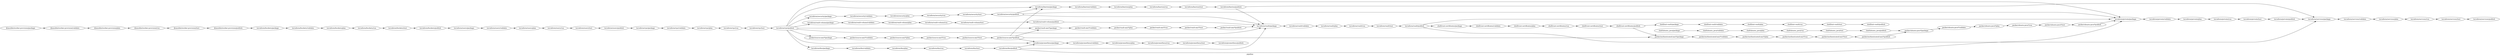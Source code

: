 digraph "G" {
label="pipeline";
rankdir=LR;
"packer/source-ami*/validate";
"packer/vault-ami*/validate";
"shell/init-vault/run";
"terraform/dns/plan";
"terraform/security/test";
"packer/source-ami*/package";
"packer/authenticated-ami*/plan";
"shell/root-certificates/publish";
"terraform/vpc/test";
"terraform/private/test";
"terraform/buckets/package";
"terraform/vault-volume/run";
"packer/vault-ami*/package";
"terraform/buckets/plan";
"packer/ubuntu-java*/package";
"packer/authenticated-ami*/run";
"terraform/security/run";
"terraform/prometheus/run";
"terraform/vpc/package";
"terraform/private/validate";
"terraform/vault/validate";
"terraform/vault-volume/package";
"packer/authenticated-ami*/validate";
"chef/ubuntu_java/publish";
"shell/init-vault/publish";
"packer/vault-ami*/run";
"terraform/bastion/publish";
"packer/source-ami*/test";
"shell/root-certificates/package";
"terraform/private/plan";
"packer/authenticated-ami*/package";
"terraform/buckets/validate";
"packer/authenticated-ami*/publish";
"terraform/users/test";
"terraform/services/test";
"packer/ubuntu-java*/test";
"terraform/users/plan";
"terraform/prometheus/plan";
"shell/root-certificates/validate";
"terraform/services/package";
"terraform/security/publish";
"terraform/vault/publish";
"terraform/vpc/publish";
"terraform/users/publish";
"shell/init-vault/plan";
"terraform/vpc/validate";
"terraform/bastion/validate";
"packer/ubuntu-java*/publish";
"terraform/dns/package";
"packer/vault-ami*/test";
"chef/ubuntu_java/plan";
"@ansible/worker-provision/publish";
"terraform/private/publish";
"@ansible/worker-provision/validate";
"terraform/vault/test";
"terraform/prometheus/package";
"@ansible/worker-provision/package";
"terraform/services/validate";
"terraform/vault-volume/validate";
"terraform/vault-volume/plan";
"terraform/private/run";
"terraform/vpc/plan";
"terraform/users/run";
"@ansible/worker-provision/test";
"chef/ubuntu_java/run";
"terraform/services/plan";
"terraform/users/package";
"terraform/dns/publish";
"chef/ubuntu_java/package";
"terraform/bastion/test";
"shell/init-vault/validate";
"@ansible/worker-provision/plan";
"packer/vault-ami*/plan";
"terraform/prometheus/publish";
"terraform/vpc/run";
"terraform/services/run";
"packer/source-ami*/run";
"terraform/vault-volume/test";
"shell/root-certificates/plan";
"shell/init-vault/package";
"@ansible/worker-provision/run";
"packer/authenticated-ami*/test";
"terraform/prometheus/test";
"terraform/vault-volume/publish";
"shell/init-vault/test";
"shell/root-certificates/test";
"packer/source-ami*/plan";
"terraform/private/package";
"packer/vault-ami*/publish";
"terraform/dns/test";
"terraform/buckets/publish";
"terraform/buckets/run";
"terraform/bastion/package";
"terraform/users/validate";
"terraform/security/validate";
"packer/ubuntu-java*/validate";
"shell/root-certificates/run";
"terraform/bastion/plan";
"terraform/vault/run";
"terraform/buckets/test";
"chef/ubuntu_java/test";
"terraform/vault/package";
"packer/ubuntu-java*/run";
"terraform/security/package";
"terraform/services/publish";
"chef/ubuntu_java/validate";
"terraform/security/plan";
"terraform/dns/run";
"terraform/prometheus/validate";
"terraform/bastion/run";
"terraform/dns/validate";
"packer/source-ami*/publish";
"terraform/vault/plan";
"packer/ubuntu-java*/plan";
"packer/source-ami*/validate" -> "packer/source-ami*/plan"  [key=0];
"packer/vault-ami*/validate" -> "packer/vault-ami*/plan"  [key=0];
"shell/init-vault/run" -> "shell/init-vault/test"  [key=0];
"terraform/dns/plan" -> "terraform/dns/run"  [key=0];
"terraform/security/test" -> "terraform/security/publish"  [key=0];
"packer/source-ami*/package" -> "packer/source-ami*/validate"  [key=0];
"packer/authenticated-ami*/plan" -> "packer/authenticated-ami*/run"  [key=0];
"shell/root-certificates/publish" -> "shell/init-vault/package"  [key=0];
"shell/root-certificates/publish" -> "packer/authenticated-ami*/package"  [key=0];
"terraform/vpc/test" -> "terraform/vpc/publish"  [key=0];
"terraform/private/test" -> "terraform/private/publish"  [key=0];
"terraform/buckets/package" -> "terraform/buckets/validate"  [key=0];
"terraform/vault-volume/run" -> "terraform/vault-volume/test"  [key=0];
"packer/vault-ami*/package" -> "packer/vault-ami*/validate"  [key=0];
"terraform/buckets/plan" -> "terraform/buckets/run"  [key=0];
"packer/ubuntu-java*/package" -> "packer/ubuntu-java*/validate"  [key=0];
"packer/authenticated-ami*/run" -> "packer/authenticated-ami*/test"  [key=0];
"terraform/security/run" -> "terraform/security/test"  [key=0];
"terraform/prometheus/run" -> "terraform/prometheus/test"  [key=0];
"terraform/vpc/package" -> "terraform/vpc/validate"  [key=0];
"terraform/private/validate" -> "terraform/private/plan"  [key=0];
"terraform/vault/validate" -> "terraform/vault/plan"  [key=0];
"terraform/vault-volume/package" -> "terraform/vault-volume/validate"  [key=0];
"packer/authenticated-ami*/validate" -> "packer/authenticated-ami*/plan"  [key=0];
"chef/ubuntu_java/publish" -> "packer/ubuntu-java*/package"  [key=0];
"packer/vault-ami*/run" -> "packer/vault-ami*/test"  [key=0];
"terraform/bastion/publish" -> "terraform/vault/package"  [key=0];
"terraform/bastion/publish" -> "terraform/services/package"  [key=0];
"packer/source-ami*/test" -> "packer/source-ami*/publish"  [key=0];
"shell/root-certificates/package" -> "shell/root-certificates/validate"  [key=0];
"terraform/private/plan" -> "terraform/private/run"  [key=0];
"packer/authenticated-ami*/package" -> "packer/authenticated-ami*/validate"  [key=0];
"terraform/buckets/validate" -> "terraform/buckets/plan"  [key=0];
"packer/authenticated-ami*/publish" -> "packer/ubuntu-java*/package"  [key=0];
"terraform/users/test" -> "terraform/users/publish"  [key=0];
"terraform/services/test" -> "terraform/services/publish"  [key=0];
"packer/ubuntu-java*/test" -> "packer/ubuntu-java*/publish"  [key=0];
"terraform/users/plan" -> "terraform/users/run"  [key=0];
"terraform/prometheus/plan" -> "terraform/prometheus/run"  [key=0];
"shell/root-certificates/validate" -> "shell/root-certificates/plan"  [key=0];
"terraform/services/package" -> "terraform/services/validate"  [key=0];
"terraform/security/publish" -> "terraform/bastion/package"  [key=0];
"terraform/security/publish" -> "terraform/private/package"  [key=0];
"terraform/security/publish" -> "terraform/vault/package"  [key=0];
"terraform/vault/publish" -> "shell/root-certificates/package"  [key=0];
"terraform/vault/publish" -> "terraform/private/package"  [key=0];
"terraform/vault/publish" -> "terraform/services/package"  [key=0];
"terraform/vpc/publish" -> "terraform/bastion/package"  [key=0];
"terraform/vpc/publish" -> "terraform/vault-volume/package"  [key=0];
"terraform/vpc/publish" -> "packer/source-ami*/package"  [key=0];
"terraform/vpc/publish" -> "terraform/private/package"  [key=0];
"terraform/vpc/publish" -> "terraform/vault/package"  [key=0];
"terraform/vpc/publish" -> "terraform/security/package"  [key=0];
"terraform/vpc/publish" -> "terraform/prometheus/package"  [key=0];
"terraform/vpc/publish" -> "packer/vault-ami*/package"  [key=0];
"terraform/vpc/publish" -> "terraform/dns/package"  [key=0];
"terraform/users/publish" -> "terraform/vpc/package"  [key=0];
"shell/init-vault/plan" -> "shell/init-vault/run"  [key=0];
"terraform/vpc/validate" -> "terraform/vpc/plan"  [key=0];
"terraform/bastion/validate" -> "terraform/bastion/plan"  [key=0];
"packer/ubuntu-java*/publish" -> "terraform/private/package"  [key=0];
"terraform/dns/package" -> "terraform/dns/validate"  [key=0];
"packer/vault-ami*/test" -> "packer/vault-ami*/publish"  [key=0];
"chef/ubuntu_java/plan" -> "chef/ubuntu_java/run"  [key=0];
"@ansible/worker-provision/publish" -> "terraform/buckets/package"  [key=0];
"terraform/private/publish" -> "terraform/services/package"  [key=0];
"@ansible/worker-provision/validate" -> "@ansible/worker-provision/plan"  [key=0];
"terraform/vault/test" -> "terraform/vault/publish"  [key=0];
"terraform/prometheus/package" -> "terraform/prometheus/validate"  [key=0];
"@ansible/worker-provision/package" -> "@ansible/worker-provision/validate"  [key=0];
"terraform/services/validate" -> "terraform/services/plan"  [key=0];
"terraform/vault-volume/validate" -> "terraform/vault-volume/plan"  [key=0];
"terraform/vault-volume/plan" -> "terraform/vault-volume/run"  [key=0];
"terraform/private/run" -> "terraform/private/test"  [key=0];
"terraform/vpc/plan" -> "terraform/vpc/run"  [key=0];
"terraform/users/run" -> "terraform/users/test"  [key=0];
"@ansible/worker-provision/test" -> "@ansible/worker-provision/publish"  [key=0];
"chef/ubuntu_java/run" -> "chef/ubuntu_java/test"  [key=0];
"terraform/services/plan" -> "terraform/services/run"  [key=0];
"terraform/users/package" -> "terraform/users/validate"  [key=0];
"terraform/dns/publish" -> "terraform/private/package"  [key=0];
"terraform/dns/publish" -> "terraform/vault/package"  [key=0];
"terraform/dns/publish" -> "terraform/prometheus/package"  [key=0];
"chef/ubuntu_java/package" -> "chef/ubuntu_java/validate"  [key=0];
"terraform/bastion/test" -> "terraform/bastion/publish"  [key=0];
"shell/init-vault/validate" -> "shell/init-vault/plan"  [key=0];
"@ansible/worker-provision/plan" -> "@ansible/worker-provision/run"  [key=0];
"packer/vault-ami*/plan" -> "packer/vault-ami*/run"  [key=0];
"terraform/vpc/run" -> "terraform/vpc/test"  [key=0];
"terraform/services/run" -> "terraform/services/test"  [key=0];
"packer/source-ami*/run" -> "packer/source-ami*/test"  [key=0];
"terraform/vault-volume/test" -> "terraform/vault-volume/publish"  [key=0];
"shell/root-certificates/plan" -> "shell/root-certificates/run"  [key=0];
"shell/init-vault/package" -> "shell/init-vault/validate"  [key=0];
"@ansible/worker-provision/run" -> "@ansible/worker-provision/test"  [key=0];
"packer/authenticated-ami*/test" -> "packer/authenticated-ami*/publish"  [key=0];
"terraform/prometheus/test" -> "terraform/prometheus/publish"  [key=0];
"terraform/vault-volume/publish" -> "terraform/vault/package"  [key=0];
"shell/init-vault/test" -> "shell/init-vault/publish"  [key=0];
"shell/root-certificates/test" -> "shell/root-certificates/publish"  [key=0];
"packer/source-ami*/plan" -> "packer/source-ami*/run"  [key=0];
"terraform/private/package" -> "terraform/private/validate"  [key=0];
"packer/vault-ami*/publish" -> "terraform/vault/package"  [key=0];
"terraform/dns/test" -> "terraform/dns/publish"  [key=0];
"terraform/buckets/publish" -> "terraform/users/package"  [key=0];
"terraform/buckets/run" -> "terraform/buckets/test"  [key=0];
"terraform/bastion/package" -> "terraform/bastion/validate"  [key=0];
"terraform/users/validate" -> "terraform/users/plan"  [key=0];
"terraform/security/validate" -> "terraform/security/plan"  [key=0];
"packer/ubuntu-java*/validate" -> "packer/ubuntu-java*/plan"  [key=0];
"shell/root-certificates/run" -> "shell/root-certificates/test"  [key=0];
"terraform/bastion/plan" -> "terraform/bastion/run"  [key=0];
"terraform/vault/run" -> "terraform/vault/test"  [key=0];
"terraform/buckets/test" -> "terraform/buckets/publish"  [key=0];
"chef/ubuntu_java/test" -> "chef/ubuntu_java/publish"  [key=0];
"terraform/vault/package" -> "terraform/vault/validate"  [key=0];
"packer/ubuntu-java*/run" -> "packer/ubuntu-java*/test"  [key=0];
"terraform/security/package" -> "terraform/security/validate"  [key=0];
"chef/ubuntu_java/validate" -> "chef/ubuntu_java/plan"  [key=0];
"terraform/security/plan" -> "terraform/security/run"  [key=0];
"terraform/dns/run" -> "terraform/dns/test"  [key=0];
"terraform/prometheus/validate" -> "terraform/prometheus/plan"  [key=0];
"terraform/bastion/run" -> "terraform/bastion/test"  [key=0];
"terraform/dns/validate" -> "terraform/dns/plan"  [key=0];
"packer/source-ami*/publish" -> "terraform/bastion/package"  [key=0];
"packer/source-ami*/publish" -> "packer/authenticated-ami*/package"  [key=0];
"packer/source-ami*/publish" -> "terraform/prometheus/package"  [key=0];
"packer/source-ami*/publish" -> "packer/vault-ami*/package"  [key=0];
"terraform/vault/plan" -> "terraform/vault/run"  [key=0];
"packer/ubuntu-java*/plan" -> "packer/ubuntu-java*/run"  [key=0];
}
